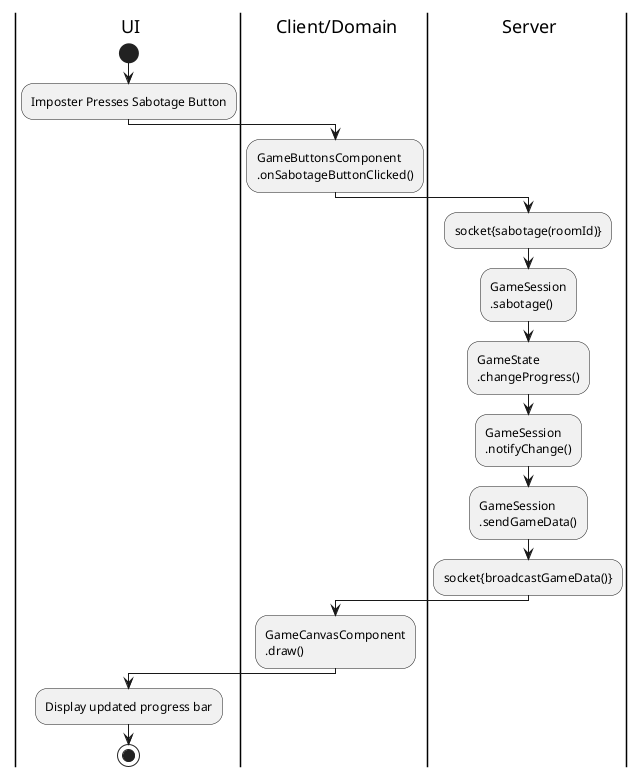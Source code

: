 @startuml JoinRoom
skinparam linetype ortho

|ui| UI
|cd| Client/Domain
|sd| Server

|ui|
start

|ui|
:Imposter Presses Sabotage Button;
|cd| 
:GameButtonsComponent
.onSabotageButtonClicked();

|sd|
:socket{sabotage(roomId)};
:GameSession
.sabotage();
:GameState
.changeProgress();

:GameSession
.notifyChange();

:GameSession
.sendGameData();
:socket{broadcastGameData()};
|cd|
:GameCanvasComponent
.draw();

|ui|
:Display updated progress bar;
stop

@enduml